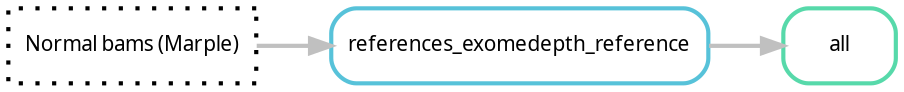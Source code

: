 digraph snakemake_dag {
	rankdir=LR;
    graph[bgcolor=white, margin=0];
    node[shape=box, style=rounded, fontname=sans, fontsize=10, penwidth=2];
    edge[penwidth=2, color=grey];
	0[label = "all", color = "0.44 0.6 0.85", style="rounded"];
	1[label = "references_exomedepth_reference", color = "0.53 0.6 0.85", style="rounded"];
	2[label = "Normal bams (Marple)", color = "0.0 0.0 0.0", style="dotted"];
	1 -> 0
	2 -> 1
}            
